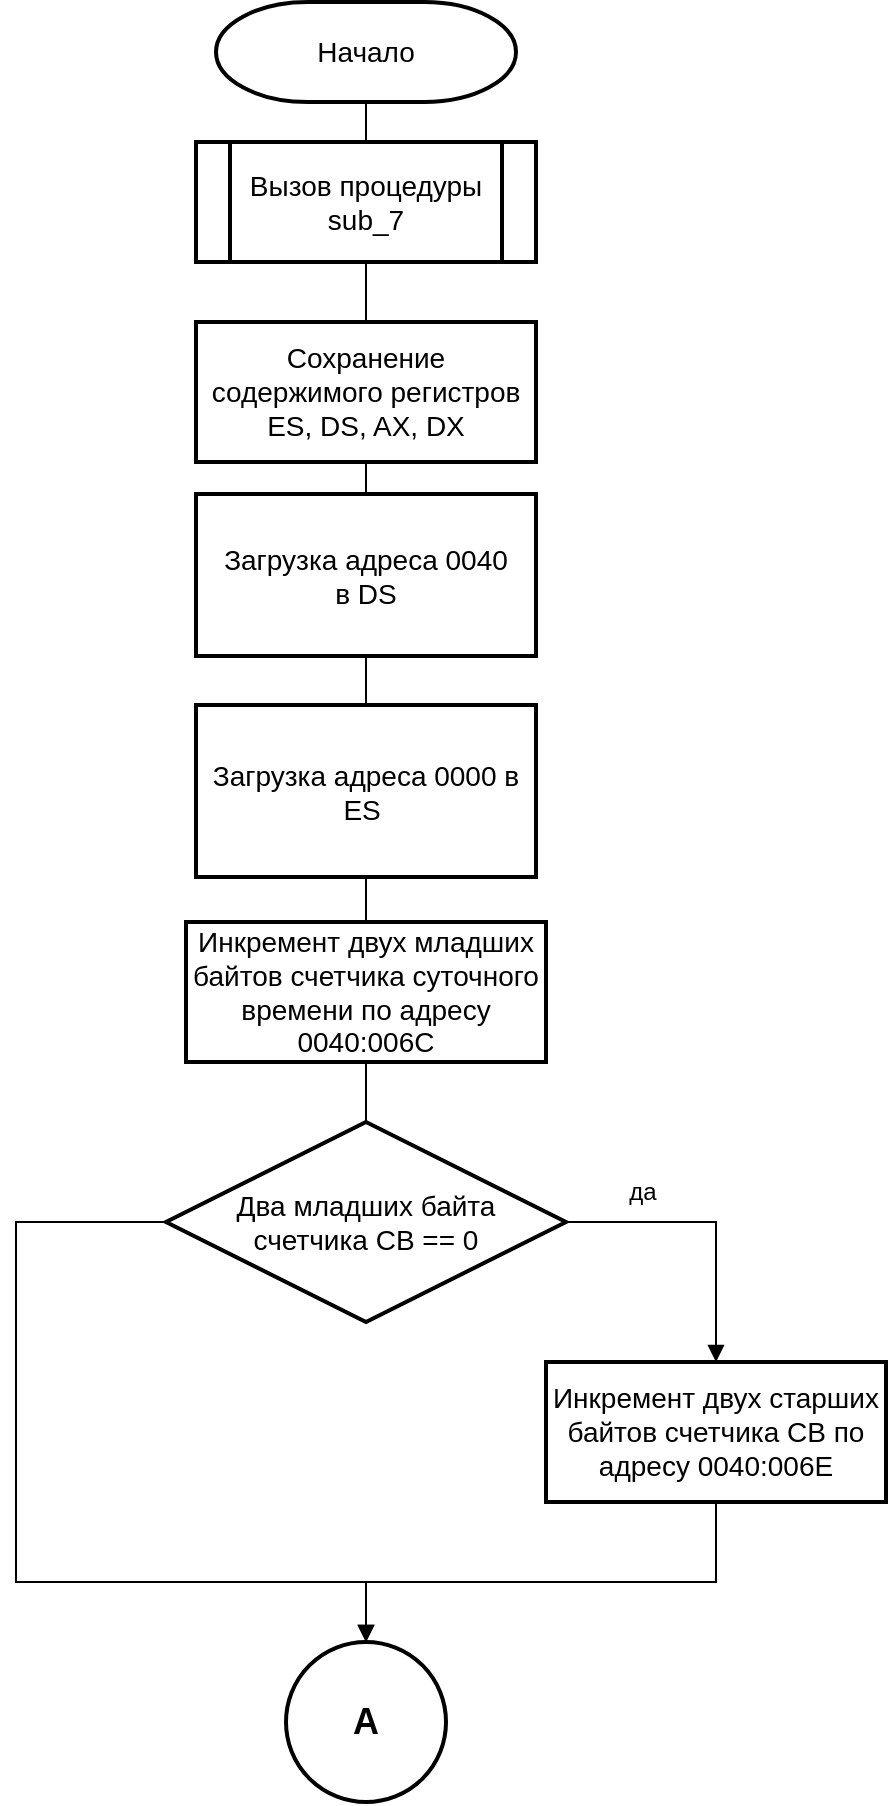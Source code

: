 <mxfile pages="2">
    <diagram id="C5RBs43oDa-KdzZeNtuy" name="int8h_1">
        <mxGraphModel dx="569" dy="596" grid="0" gridSize="10" guides="1" tooltips="1" connect="1" arrows="1" fold="1" page="1" pageScale="1" pageWidth="827" pageHeight="1169" math="0" shadow="0">
            <root>
                <mxCell id="WIyWlLk6GJQsqaUBKTNV-0"/>
                <mxCell id="WIyWlLk6GJQsqaUBKTNV-1" parent="WIyWlLk6GJQsqaUBKTNV-0"/>
                <mxCell id="deHI2vd-ihcxM7uzcLVl-19" style="rounded=0;orthogonalLoop=1;jettySize=auto;html=1;exitX=0.5;exitY=1;exitDx=0;exitDy=0;exitPerimeter=0;endArrow=none;endFill=0;" parent="WIyWlLk6GJQsqaUBKTNV-1" source="deHI2vd-ihcxM7uzcLVl-0" target="deHI2vd-ihcxM7uzcLVl-2" edge="1">
                    <mxGeometry relative="1" as="geometry"/>
                </mxCell>
                <mxCell id="deHI2vd-ihcxM7uzcLVl-0" value="&lt;font style=&quot;font-size: 14px&quot;&gt;Начало&lt;/font&gt;" style="strokeWidth=2;html=1;shape=mxgraph.flowchart.terminator;whiteSpace=wrap;" parent="WIyWlLk6GJQsqaUBKTNV-1" vertex="1">
                    <mxGeometry x="350" y="190" width="150" height="50" as="geometry"/>
                </mxCell>
                <mxCell id="deHI2vd-ihcxM7uzcLVl-20" style="edgeStyle=none;rounded=0;orthogonalLoop=1;jettySize=auto;html=1;exitX=0.5;exitY=1;exitDx=0;exitDy=0;entryX=0.5;entryY=0;entryDx=0;entryDy=0;endArrow=none;endFill=0;" parent="WIyWlLk6GJQsqaUBKTNV-1" source="deHI2vd-ihcxM7uzcLVl-2" target="deHI2vd-ihcxM7uzcLVl-3" edge="1">
                    <mxGeometry relative="1" as="geometry"/>
                </mxCell>
                <mxCell id="deHI2vd-ihcxM7uzcLVl-2" value="&lt;font style=&quot;font-size: 14px&quot;&gt;Вызов процедуры sub_7&lt;/font&gt;" style="shape=process;whiteSpace=wrap;html=1;backgroundOutline=1;strokeWidth=2;" parent="WIyWlLk6GJQsqaUBKTNV-1" vertex="1">
                    <mxGeometry x="340" y="260" width="170" height="60" as="geometry"/>
                </mxCell>
                <mxCell id="wyO5HY9DHAfHyrod3QJI-3" style="edgeStyle=orthogonalEdgeStyle;rounded=0;orthogonalLoop=1;jettySize=auto;html=1;exitX=0.5;exitY=1;exitDx=0;exitDy=0;entryX=0.5;entryY=0;entryDx=0;entryDy=0;endArrow=none;endFill=0;" parent="WIyWlLk6GJQsqaUBKTNV-1" source="deHI2vd-ihcxM7uzcLVl-3" target="wyO5HY9DHAfHyrod3QJI-0" edge="1">
                    <mxGeometry relative="1" as="geometry"/>
                </mxCell>
                <mxCell id="deHI2vd-ihcxM7uzcLVl-3" value="&lt;font style=&quot;font-size: 14px&quot;&gt;Сохранение содержимого регистров ES, DS, AX, DX&lt;/font&gt;" style="whiteSpace=wrap;html=1;strokeWidth=2;" parent="WIyWlLk6GJQsqaUBKTNV-1" vertex="1">
                    <mxGeometry x="340" y="350" width="170" height="70" as="geometry"/>
                </mxCell>
                <mxCell id="deHI2vd-ihcxM7uzcLVl-22" style="edgeStyle=none;rounded=0;orthogonalLoop=1;jettySize=auto;html=1;exitX=0.5;exitY=1;exitDx=0;exitDy=0;entryX=0.5;entryY=0;entryDx=0;entryDy=0;endArrow=none;endFill=0;" parent="WIyWlLk6GJQsqaUBKTNV-1" source="deHI2vd-ihcxM7uzcLVl-4" target="deHI2vd-ihcxM7uzcLVl-5" edge="1">
                    <mxGeometry relative="1" as="geometry"/>
                </mxCell>
                <mxCell id="deHI2vd-ihcxM7uzcLVl-4" value="&lt;font style=&quot;font-size: 14px&quot;&gt;Инкремент двух младших байтов счетчика суточного времени по адресу 0040:006C&lt;/font&gt;" style="whiteSpace=wrap;html=1;strokeWidth=2;" parent="WIyWlLk6GJQsqaUBKTNV-1" vertex="1">
                    <mxGeometry x="335" y="650" width="180" height="70" as="geometry"/>
                </mxCell>
                <mxCell id="deHI2vd-ihcxM7uzcLVl-23" style="edgeStyle=orthogonalEdgeStyle;rounded=0;orthogonalLoop=1;jettySize=auto;html=1;exitX=1;exitY=0.5;exitDx=0;exitDy=0;entryX=0.5;entryY=0;entryDx=0;entryDy=0;endArrow=block;endFill=1;" parent="WIyWlLk6GJQsqaUBKTNV-1" source="deHI2vd-ihcxM7uzcLVl-5" target="deHI2vd-ihcxM7uzcLVl-6" edge="1">
                    <mxGeometry relative="1" as="geometry"/>
                </mxCell>
                <mxCell id="deHI2vd-ihcxM7uzcLVl-24" style="edgeStyle=orthogonalEdgeStyle;rounded=0;orthogonalLoop=1;jettySize=auto;html=1;exitX=0;exitY=0.5;exitDx=0;exitDy=0;entryX=0.5;entryY=0;entryDx=0;entryDy=0;endArrow=block;endFill=1;" parent="WIyWlLk6GJQsqaUBKTNV-1" source="deHI2vd-ihcxM7uzcLVl-5" target="deHI2vd-ihcxM7uzcLVl-12" edge="1">
                    <mxGeometry relative="1" as="geometry">
                        <Array as="points">
                            <mxPoint x="250" y="800"/>
                            <mxPoint x="250" y="980"/>
                            <mxPoint x="425" y="980"/>
                        </Array>
                    </mxGeometry>
                </mxCell>
                <mxCell id="deHI2vd-ihcxM7uzcLVl-5" value="&lt;font style=&quot;font-size: 14px&quot;&gt;Два младших байта &lt;br&gt;счетчика СВ == 0&lt;/font&gt;" style="rhombus;whiteSpace=wrap;html=1;strokeWidth=2;" parent="WIyWlLk6GJQsqaUBKTNV-1" vertex="1">
                    <mxGeometry x="325" y="750" width="200" height="100" as="geometry"/>
                </mxCell>
                <mxCell id="deHI2vd-ihcxM7uzcLVl-25" style="edgeStyle=orthogonalEdgeStyle;rounded=0;orthogonalLoop=1;jettySize=auto;html=1;exitX=0.5;exitY=1;exitDx=0;exitDy=0;entryX=0.5;entryY=0;entryDx=0;entryDy=0;endArrow=block;endFill=1;" parent="WIyWlLk6GJQsqaUBKTNV-1" source="deHI2vd-ihcxM7uzcLVl-6" target="deHI2vd-ihcxM7uzcLVl-12" edge="1">
                    <mxGeometry relative="1" as="geometry">
                        <Array as="points">
                            <mxPoint x="600" y="980"/>
                            <mxPoint x="425" y="980"/>
                        </Array>
                    </mxGeometry>
                </mxCell>
                <mxCell id="deHI2vd-ihcxM7uzcLVl-6" value="&lt;font style=&quot;font-size: 14px&quot;&gt;Инкремент двух старших байтов счетчика СВ по адресу 0040:006E&lt;/font&gt;" style="whiteSpace=wrap;html=1;strokeWidth=2;" parent="WIyWlLk6GJQsqaUBKTNV-1" vertex="1">
                    <mxGeometry x="515" y="870" width="170" height="70" as="geometry"/>
                </mxCell>
                <mxCell id="deHI2vd-ihcxM7uzcLVl-12" value="&lt;font style=&quot;font-size: 18px&quot;&gt;&lt;b&gt;А&lt;/b&gt;&lt;/font&gt;" style="ellipse;whiteSpace=wrap;html=1;aspect=fixed;strokeWidth=2;" parent="WIyWlLk6GJQsqaUBKTNV-1" vertex="1">
                    <mxGeometry x="385" y="1010" width="80" height="80" as="geometry"/>
                </mxCell>
                <mxCell id="wyO5HY9DHAfHyrod3QJI-4" style="edgeStyle=orthogonalEdgeStyle;rounded=0;orthogonalLoop=1;jettySize=auto;html=1;exitX=0.5;exitY=1;exitDx=0;exitDy=0;entryX=0.5;entryY=0;entryDx=0;entryDy=0;endArrow=none;endFill=0;" parent="WIyWlLk6GJQsqaUBKTNV-1" source="wyO5HY9DHAfHyrod3QJI-0" target="wyO5HY9DHAfHyrod3QJI-1" edge="1">
                    <mxGeometry relative="1" as="geometry"/>
                </mxCell>
                <mxCell id="wyO5HY9DHAfHyrod3QJI-0" value="&lt;span style=&quot;font-size: 14px&quot;&gt;Загрузка адреса 0040 &lt;br&gt;в DS&lt;br&gt;&lt;/span&gt;" style="whiteSpace=wrap;html=1;strokeWidth=2;" parent="WIyWlLk6GJQsqaUBKTNV-1" vertex="1">
                    <mxGeometry x="340" y="436" width="170" height="81" as="geometry"/>
                </mxCell>
                <mxCell id="wyO5HY9DHAfHyrod3QJI-5" style="edgeStyle=orthogonalEdgeStyle;rounded=0;orthogonalLoop=1;jettySize=auto;html=1;exitX=0.5;exitY=1;exitDx=0;exitDy=0;entryX=0.5;entryY=0;entryDx=0;entryDy=0;endArrow=none;endFill=0;" parent="WIyWlLk6GJQsqaUBKTNV-1" source="wyO5HY9DHAfHyrod3QJI-1" target="deHI2vd-ihcxM7uzcLVl-4" edge="1">
                    <mxGeometry relative="1" as="geometry"/>
                </mxCell>
                <mxCell id="wyO5HY9DHAfHyrod3QJI-1" value="&lt;span style=&quot;font-size: 14px&quot;&gt;Загрузка адреса 0000 в ES&amp;nbsp;&lt;/span&gt;&lt;span style=&quot;font-size: 14px&quot;&gt;&lt;br&gt;&lt;/span&gt;" style="whiteSpace=wrap;html=1;strokeWidth=2;" parent="WIyWlLk6GJQsqaUBKTNV-1" vertex="1">
                    <mxGeometry x="340" y="541.5" width="170" height="86" as="geometry"/>
                </mxCell>
                <mxCell id="43VVg3QNsWit2pAkL82H-0" value="да" style="text;html=1;align=center;verticalAlign=middle;resizable=0;points=[];autosize=1;" parent="WIyWlLk6GJQsqaUBKTNV-1" vertex="1">
                    <mxGeometry x="551" y="776" width="24" height="18" as="geometry"/>
                </mxCell>
            </root>
        </mxGraphModel>
    </diagram>
    <diagram id="PK8M0IdVsCi0c5DJB458" name="int8h_2">
        <mxGraphModel dx="569" dy="596" grid="1" gridSize="10" guides="1" tooltips="1" connect="1" arrows="1" fold="1" page="1" pageScale="1" pageWidth="850" pageHeight="1100" math="0" shadow="0">
            <root>
                <mxCell id="nXMFkNRsreDVf7fU-MNM-0"/>
                <mxCell id="nXMFkNRsreDVf7fU-MNM-1" parent="nXMFkNRsreDVf7fU-MNM-0"/>
                <mxCell id="FbVmKhybOeAD3-jQrLCH-0" style="edgeStyle=orthogonalEdgeStyle;rounded=0;orthogonalLoop=1;jettySize=auto;html=1;exitX=1;exitY=0.5;exitDx=0;exitDy=0;entryX=0.5;entryY=0;entryDx=0;entryDy=0;endArrow=block;endFill=1;" parent="nXMFkNRsreDVf7fU-MNM-1" source="FbVmKhybOeAD3-jQrLCH-2" target="FbVmKhybOeAD3-jQrLCH-5" edge="1">
                    <mxGeometry relative="1" as="geometry"/>
                </mxCell>
                <mxCell id="FbVmKhybOeAD3-jQrLCH-1" style="edgeStyle=orthogonalEdgeStyle;rounded=0;orthogonalLoop=1;jettySize=auto;html=1;exitX=0;exitY=0.5;exitDx=0;exitDy=0;endArrow=none;endFill=0;entryX=0.5;entryY=0;entryDx=0;entryDy=0;" parent="nXMFkNRsreDVf7fU-MNM-1" source="FbVmKhybOeAD3-jQrLCH-2" target="FbVmKhybOeAD3-jQrLCH-15" edge="1">
                    <mxGeometry relative="1" as="geometry">
                        <mxPoint x="315" y="770" as="targetPoint"/>
                        <Array as="points">
                            <mxPoint x="85" y="160"/>
                            <mxPoint x="85" y="590"/>
                            <mxPoint x="285" y="590"/>
                            <mxPoint x="285" y="680"/>
                        </Array>
                    </mxGeometry>
                </mxCell>
                <mxCell id="FbVmKhybOeAD3-jQrLCH-2" value="&lt;font style=&quot;font-size: 14px&quot;&gt;Два старших байта &lt;br&gt;счетчика СВ == 24&lt;/font&gt;" style="rhombus;whiteSpace=wrap;html=1;strokeWidth=2;" parent="nXMFkNRsreDVf7fU-MNM-1" vertex="1">
                    <mxGeometry x="190" y="110" width="200" height="100" as="geometry"/>
                </mxCell>
                <mxCell id="FbVmKhybOeAD3-jQrLCH-3" style="edgeStyle=orthogonalEdgeStyle;rounded=0;orthogonalLoop=1;jettySize=auto;html=1;exitX=1;exitY=0.5;exitDx=0;exitDy=0;entryX=0.5;entryY=0;entryDx=0;entryDy=0;endArrow=block;endFill=1;" parent="nXMFkNRsreDVf7fU-MNM-1" target="FbVmKhybOeAD3-jQrLCH-7" edge="1">
                    <mxGeometry relative="1" as="geometry">
                        <mxPoint x="565" y="230" as="sourcePoint"/>
                    </mxGeometry>
                </mxCell>
                <mxCell id="FbVmKhybOeAD3-jQrLCH-4" style="edgeStyle=orthogonalEdgeStyle;rounded=0;orthogonalLoop=1;jettySize=auto;html=1;exitX=0;exitY=0.5;exitDx=0;exitDy=0;endArrow=none;endFill=0;" parent="nXMFkNRsreDVf7fU-MNM-1" source="FbVmKhybOeAD3-jQrLCH-5" edge="1">
                    <mxGeometry relative="1" as="geometry">
                        <mxPoint x="505" y="580" as="targetPoint"/>
                        <Array as="points">
                            <mxPoint x="315" y="230"/>
                            <mxPoint x="315" y="550"/>
                            <mxPoint x="505" y="550"/>
                        </Array>
                    </mxGeometry>
                </mxCell>
                <mxCell id="FbVmKhybOeAD3-jQrLCH-5" value="&lt;span style=&quot;font-size: 14px&quot;&gt;Два младших байта&amp;nbsp;&lt;/span&gt;&lt;br style=&quot;font-size: 14px&quot;&gt;&lt;span style=&quot;font-size: 14px&quot;&gt;счетчика СВ == 176&lt;/span&gt;" style="rhombus;whiteSpace=wrap;html=1;strokeWidth=2;" parent="nXMFkNRsreDVf7fU-MNM-1" vertex="1">
                    <mxGeometry x="385" y="180" width="200" height="100" as="geometry"/>
                </mxCell>
                <mxCell id="FbVmKhybOeAD3-jQrLCH-6" style="edgeStyle=orthogonalEdgeStyle;rounded=0;orthogonalLoop=1;jettySize=auto;html=1;exitX=0.5;exitY=1;exitDx=0;exitDy=0;entryX=0.5;entryY=0;entryDx=0;entryDy=0;endArrow=none;endFill=0;" parent="nXMFkNRsreDVf7fU-MNM-1" source="FbVmKhybOeAD3-jQrLCH-7" target="FbVmKhybOeAD3-jQrLCH-9" edge="1">
                    <mxGeometry relative="1" as="geometry"/>
                </mxCell>
                <mxCell id="FbVmKhybOeAD3-jQrLCH-7" value="&lt;font style=&quot;font-size: 14px&quot;&gt;Обнуление двух старших байтов счетчика суточного времени по адресу 0040:006Е&lt;/font&gt;" style="whiteSpace=wrap;html=1;strokeWidth=2;" parent="nXMFkNRsreDVf7fU-MNM-1" vertex="1">
                    <mxGeometry x="585" y="254" width="180" height="70" as="geometry"/>
                </mxCell>
                <mxCell id="FbVmKhybOeAD3-jQrLCH-8" style="edgeStyle=orthogonalEdgeStyle;rounded=0;orthogonalLoop=1;jettySize=auto;html=1;exitX=0.5;exitY=1;exitDx=0;exitDy=0;endArrow=none;endFill=0;" parent="nXMFkNRsreDVf7fU-MNM-1" source="FbVmKhybOeAD3-jQrLCH-9" target="FbVmKhybOeAD3-jQrLCH-11" edge="1">
                    <mxGeometry relative="1" as="geometry"/>
                </mxCell>
                <mxCell id="FbVmKhybOeAD3-jQrLCH-9" value="&lt;span style=&quot;font-size: 14px&quot;&gt;Обнуление двух младших байтов счетчика суточного времени по адресу 0040:006С&lt;/span&gt;" style="whiteSpace=wrap;html=1;strokeWidth=2;" parent="nXMFkNRsreDVf7fU-MNM-1" vertex="1">
                    <mxGeometry x="585" y="354" width="180" height="70" as="geometry"/>
                </mxCell>
                <mxCell id="FbVmKhybOeAD3-jQrLCH-10" style="edgeStyle=orthogonalEdgeStyle;rounded=0;orthogonalLoop=1;jettySize=auto;html=1;exitX=0.5;exitY=1;exitDx=0;exitDy=0;endArrow=none;endFill=0;entryX=0.5;entryY=0;entryDx=0;entryDy=0;" parent="nXMFkNRsreDVf7fU-MNM-1" source="FbVmKhybOeAD3-jQrLCH-11" target="FbVmKhybOeAD3-jQrLCH-15" edge="1">
                    <mxGeometry relative="1" as="geometry">
                        <mxPoint x="285" y="710" as="targetPoint"/>
                        <Array as="points">
                            <mxPoint x="675" y="550"/>
                            <mxPoint x="505" y="550"/>
                            <mxPoint x="505" y="590"/>
                            <mxPoint x="285" y="590"/>
                            <mxPoint x="285" y="670"/>
                            <mxPoint x="290" y="670"/>
                        </Array>
                    </mxGeometry>
                </mxCell>
                <mxCell id="FbVmKhybOeAD3-jQrLCH-11" value="&lt;font style=&quot;font-size: 14px&quot;&gt;Установка флага прошедших суток по адресу 0040:0070&lt;/font&gt;" style="whiteSpace=wrap;html=1;strokeWidth=2;" parent="nXMFkNRsreDVf7fU-MNM-1" vertex="1">
                    <mxGeometry x="585" y="454" width="180" height="70" as="geometry"/>
                </mxCell>
                <mxCell id="FbVmKhybOeAD3-jQrLCH-12" style="edgeStyle=orthogonalEdgeStyle;rounded=0;orthogonalLoop=1;jettySize=auto;html=1;exitX=0.5;exitY=1;exitDx=0;exitDy=0;entryX=0.5;entryY=0;entryDx=0;entryDy=0;endArrow=none;endFill=0;" parent="nXMFkNRsreDVf7fU-MNM-1" source="FbVmKhybOeAD3-jQrLCH-13" target="FbVmKhybOeAD3-jQrLCH-2" edge="1">
                    <mxGeometry relative="1" as="geometry"/>
                </mxCell>
                <mxCell id="FbVmKhybOeAD3-jQrLCH-13" value="&lt;font style=&quot;font-size: 18px&quot;&gt;&lt;b&gt;А&lt;/b&gt;&lt;/font&gt;" style="ellipse;whiteSpace=wrap;html=1;aspect=fixed;strokeWidth=2;" parent="nXMFkNRsreDVf7fU-MNM-1" vertex="1">
                    <mxGeometry x="250" y="10" width="80" height="80" as="geometry"/>
                </mxCell>
                <mxCell id="FbVmKhybOeAD3-jQrLCH-14" style="edgeStyle=orthogonalEdgeStyle;rounded=0;orthogonalLoop=1;jettySize=auto;html=1;exitX=0.5;exitY=1;exitDx=0;exitDy=0;entryX=0.5;entryY=0;entryDx=0;entryDy=0;endArrow=none;endFill=0;" parent="nXMFkNRsreDVf7fU-MNM-1" source="FbVmKhybOeAD3-jQrLCH-15" target="FbVmKhybOeAD3-jQrLCH-18" edge="1">
                    <mxGeometry relative="1" as="geometry"/>
                </mxCell>
                <mxCell id="FbVmKhybOeAD3-jQrLCH-15" value="&lt;span style=&quot;font-size: 14px&quot;&gt;Декремент счетчика времени до отключения моторчика дисковода по адресу 0040:0040&lt;/span&gt;" style="whiteSpace=wrap;html=1;strokeWidth=2;" parent="nXMFkNRsreDVf7fU-MNM-1" vertex="1">
                    <mxGeometry x="200" y="610" width="180" height="70" as="geometry"/>
                </mxCell>
                <mxCell id="FbVmKhybOeAD3-jQrLCH-16" style="edgeStyle=orthogonalEdgeStyle;rounded=0;orthogonalLoop=1;jettySize=auto;html=1;exitX=1;exitY=0.5;exitDx=0;exitDy=0;entryX=0.5;entryY=0;entryDx=0;entryDy=0;endArrow=block;endFill=1;" parent="nXMFkNRsreDVf7fU-MNM-1" source="FbVmKhybOeAD3-jQrLCH-18" target="FbVmKhybOeAD3-jQrLCH-20" edge="1">
                    <mxGeometry relative="1" as="geometry"/>
                </mxCell>
                <mxCell id="FbVmKhybOeAD3-jQrLCH-17" style="edgeStyle=orthogonalEdgeStyle;rounded=0;orthogonalLoop=1;jettySize=auto;html=1;exitX=0;exitY=0.5;exitDx=0;exitDy=0;endArrow=block;endFill=1;" parent="nXMFkNRsreDVf7fU-MNM-1" source="FbVmKhybOeAD3-jQrLCH-18" edge="1">
                    <mxGeometry relative="1" as="geometry">
                        <mxPoint x="285" y="1000" as="targetPoint"/>
                        <Array as="points">
                            <mxPoint x="105" y="760"/>
                            <mxPoint x="105" y="980"/>
                            <mxPoint x="285" y="980"/>
                        </Array>
                    </mxGeometry>
                </mxCell>
                <mxCell id="FbVmKhybOeAD3-jQrLCH-18" value="&lt;span style=&quot;font-size: 14px&quot;&gt;Значение счетчика &lt;br&gt;по адресу 0040:0040 &lt;br&gt;== 0&lt;/span&gt;" style="rhombus;whiteSpace=wrap;html=1;strokeWidth=2;" parent="nXMFkNRsreDVf7fU-MNM-1" vertex="1">
                    <mxGeometry x="190" y="711" width="200" height="100" as="geometry"/>
                </mxCell>
                <mxCell id="FbVmKhybOeAD3-jQrLCH-19" style="edgeStyle=orthogonalEdgeStyle;rounded=0;orthogonalLoop=1;jettySize=auto;html=1;exitX=0.5;exitY=1;exitDx=0;exitDy=0;entryX=0.5;entryY=0;entryDx=0;entryDy=0;endArrow=none;endFill=0;" parent="nXMFkNRsreDVf7fU-MNM-1" source="FbVmKhybOeAD3-jQrLCH-20" target="FbVmKhybOeAD3-jQrLCH-22" edge="1">
                    <mxGeometry relative="1" as="geometry"/>
                </mxCell>
                <mxCell id="FbVmKhybOeAD3-jQrLCH-20" value="&lt;font style=&quot;font-size: 14px&quot;&gt;Установка флага отключения моторчика дисковода&lt;/font&gt;" style="whiteSpace=wrap;html=1;strokeWidth=2;" parent="nXMFkNRsreDVf7fU-MNM-1" vertex="1">
                    <mxGeometry x="385" y="790" width="180" height="70" as="geometry"/>
                </mxCell>
                <mxCell id="FbVmKhybOeAD3-jQrLCH-21" style="edgeStyle=orthogonalEdgeStyle;rounded=0;orthogonalLoop=1;jettySize=auto;html=1;exitX=0.5;exitY=1;exitDx=0;exitDy=0;endArrow=none;endFill=0;" parent="nXMFkNRsreDVf7fU-MNM-1" source="FbVmKhybOeAD3-jQrLCH-22" edge="1">
                    <mxGeometry relative="1" as="geometry">
                        <mxPoint x="285" y="990" as="targetPoint"/>
                        <Array as="points">
                            <mxPoint x="475" y="980"/>
                            <mxPoint x="285" y="980"/>
                        </Array>
                    </mxGeometry>
                </mxCell>
                <mxCell id="FbVmKhybOeAD3-jQrLCH-22" value="&lt;span style=&quot;font-size: 14px&quot;&gt;Посылка команды (0Ch) в порт 3F2h&lt;/span&gt;" style="whiteSpace=wrap;html=1;strokeWidth=2;" parent="nXMFkNRsreDVf7fU-MNM-1" vertex="1">
                    <mxGeometry x="385" y="890" width="180" height="70" as="geometry"/>
                </mxCell>
                <mxCell id="FbVmKhybOeAD3-jQrLCH-23" value="&lt;font style=&quot;font-size: 18px&quot;&gt;&lt;b&gt;Б&lt;/b&gt;&lt;/font&gt;" style="ellipse;whiteSpace=wrap;html=1;aspect=fixed;strokeWidth=2;" parent="nXMFkNRsreDVf7fU-MNM-1" vertex="1">
                    <mxGeometry x="240" y="1000" width="80" height="80" as="geometry"/>
                </mxCell>
                <mxCell id="FbVmKhybOeAD3-jQrLCH-24" value="да" style="text;html=1;align=center;verticalAlign=middle;resizable=0;points=[];autosize=1;" parent="nXMFkNRsreDVf7fU-MNM-1" vertex="1">
                    <mxGeometry x="425" y="739" width="24" height="18" as="geometry"/>
                </mxCell>
                <mxCell id="FbVmKhybOeAD3-jQrLCH-25" value="да" style="text;html=1;align=center;verticalAlign=middle;resizable=0;points=[];autosize=1;" parent="nXMFkNRsreDVf7fU-MNM-1" vertex="1">
                    <mxGeometry x="623" y="210" width="24" height="18" as="geometry"/>
                </mxCell>
                <mxCell id="FbVmKhybOeAD3-jQrLCH-26" value="да" style="text;html=1;align=center;verticalAlign=middle;resizable=0;points=[];autosize=1;" parent="nXMFkNRsreDVf7fU-MNM-1" vertex="1">
                    <mxGeometry x="425" y="137" width="24" height="18" as="geometry"/>
                </mxCell>
            </root>
        </mxGraphModel>
    </diagram>
    <diagram id="8JQlEP9AvbUszHQYQjRs" name="int8h_3">
        <mxGraphModel dx="569" dy="-1604" grid="1" gridSize="10" guides="1" tooltips="1" connect="1" arrows="1" fold="1" page="1" pageScale="1" pageWidth="850" pageHeight="1100" math="0" shadow="0">
            <root>
                <mxCell id="lYYgDbvRecKYqyF_Ws7y-0"/>
                <mxCell id="lYYgDbvRecKYqyF_Ws7y-1" parent="lYYgDbvRecKYqyF_Ws7y-0"/>
                <mxCell id="lYYgDbvRecKYqyF_Ws7y-2" style="edgeStyle=orthogonalEdgeStyle;rounded=0;orthogonalLoop=1;jettySize=auto;html=1;exitX=0.5;exitY=1;exitDx=0;exitDy=0;entryX=0.5;entryY=0;entryDx=0;entryDy=0;endArrow=block;endFill=1;" parent="lYYgDbvRecKYqyF_Ws7y-1" source="lYYgDbvRecKYqyF_Ws7y-3" target="lYYgDbvRecKYqyF_Ws7y-6" edge="1">
                    <mxGeometry relative="1" as="geometry"/>
                </mxCell>
                <mxCell id="lYYgDbvRecKYqyF_Ws7y-3" value="&lt;font style=&quot;font-size: 18px&quot;&gt;&lt;b&gt;Б&lt;/b&gt;&lt;/font&gt;" style="ellipse;whiteSpace=wrap;html=1;aspect=fixed;strokeWidth=2;" parent="lYYgDbvRecKYqyF_Ws7y-1" vertex="1">
                    <mxGeometry x="330" y="2350" width="80" height="80" as="geometry"/>
                </mxCell>
                <mxCell id="lYYgDbvRecKYqyF_Ws7y-4" style="edgeStyle=orthogonalEdgeStyle;rounded=0;orthogonalLoop=1;jettySize=auto;html=1;exitX=1;exitY=0.5;exitDx=0;exitDy=0;endArrow=block;endFill=1;" parent="lYYgDbvRecKYqyF_Ws7y-1" source="lYYgDbvRecKYqyF_Ws7y-6" target="lYYgDbvRecKYqyF_Ws7y-8" edge="1">
                    <mxGeometry relative="1" as="geometry"/>
                </mxCell>
                <mxCell id="lYYgDbvRecKYqyF_Ws7y-5" style="edgeStyle=orthogonalEdgeStyle;rounded=0;orthogonalLoop=1;jettySize=auto;html=1;exitX=0;exitY=0.5;exitDx=0;exitDy=0;endArrow=block;endFill=1;" parent="lYYgDbvRecKYqyF_Ws7y-1" source="lYYgDbvRecKYqyF_Ws7y-6" target="lYYgDbvRecKYqyF_Ws7y-10" edge="1">
                    <mxGeometry relative="1" as="geometry"/>
                </mxCell>
                <mxCell id="lYYgDbvRecKYqyF_Ws7y-6" value="&lt;span style=&quot;font-size: 14px&quot;&gt;Установлен ли флаг &lt;br&gt;четности PF в&lt;br&gt;&amp;nbsp;0040:0314&lt;/span&gt;" style="rhombus;whiteSpace=wrap;html=1;strokeWidth=2;" parent="lYYgDbvRecKYqyF_Ws7y-1" vertex="1">
                    <mxGeometry x="270" y="2450" width="205" height="110" as="geometry"/>
                </mxCell>
                <mxCell id="lYYgDbvRecKYqyF_Ws7y-7" style="edgeStyle=orthogonalEdgeStyle;rounded=0;orthogonalLoop=1;jettySize=auto;html=1;exitX=0.5;exitY=1;exitDx=0;exitDy=0;endArrow=block;endFill=1;" parent="lYYgDbvRecKYqyF_Ws7y-1" source="lYYgDbvRecKYqyF_Ws7y-8" edge="1">
                    <mxGeometry relative="1" as="geometry">
                        <mxPoint x="370" y="2730" as="targetPoint"/>
                        <Array as="points">
                            <mxPoint x="565" y="2690"/>
                            <mxPoint x="370" y="2690"/>
                        </Array>
                    </mxGeometry>
                </mxCell>
                <mxCell id="lYYgDbvRecKYqyF_Ws7y-8" value="&lt;font style=&quot;font-size: 14px&quot;&gt;Вызов прерывания 1Ch&lt;/font&gt;" style="shape=process;whiteSpace=wrap;html=1;backgroundOutline=1;strokeWidth=2;" parent="lYYgDbvRecKYqyF_Ws7y-1" vertex="1">
                    <mxGeometry x="475" y="2580" width="180" height="70" as="geometry"/>
                </mxCell>
                <mxCell id="lYYgDbvRecKYqyF_Ws7y-9" style="edgeStyle=orthogonalEdgeStyle;rounded=0;orthogonalLoop=1;jettySize=auto;html=1;exitX=0.5;exitY=1;exitDx=0;exitDy=0;entryX=0.484;entryY=-0.001;entryDx=0;entryDy=0;endArrow=block;endFill=1;entryPerimeter=0;" parent="lYYgDbvRecKYqyF_Ws7y-1" source="lYYgDbvRecKYqyF_Ws7y-10" target="lYYgDbvRecKYqyF_Ws7y-12" edge="1">
                    <mxGeometry relative="1" as="geometry">
                        <Array as="points">
                            <mxPoint x="180" y="2690"/>
                            <mxPoint x="370" y="2690"/>
                            <mxPoint x="370" y="2730"/>
                        </Array>
                    </mxGeometry>
                </mxCell>
                <mxCell id="lYYgDbvRecKYqyF_Ws7y-10" value="&lt;span style=&quot;font-size: 14px&quot;&gt;Косвенный вызов прерывания 1Ch&lt;/span&gt;" style="whiteSpace=wrap;html=1;strokeWidth=2;" parent="lYYgDbvRecKYqyF_Ws7y-1" vertex="1">
                    <mxGeometry x="90" y="2580" width="180" height="70" as="geometry"/>
                </mxCell>
                <mxCell id="lYYgDbvRecKYqyF_Ws7y-11" style="edgeStyle=orthogonalEdgeStyle;rounded=0;orthogonalLoop=1;jettySize=auto;html=1;exitX=0.5;exitY=1;exitDx=0;exitDy=0;entryX=0.5;entryY=0;entryDx=0;entryDy=0;endArrow=none;endFill=0;" parent="lYYgDbvRecKYqyF_Ws7y-1" source="lYYgDbvRecKYqyF_Ws7y-12" target="lYYgDbvRecKYqyF_Ws7y-15" edge="1">
                    <mxGeometry relative="1" as="geometry"/>
                </mxCell>
                <mxCell id="lYYgDbvRecKYqyF_Ws7y-12" value="&lt;font style=&quot;font-size: 14px&quot;&gt;Вызов процедуры sub_7&lt;/font&gt;" style="shape=process;whiteSpace=wrap;html=1;backgroundOutline=1;strokeWidth=2;" parent="lYYgDbvRecKYqyF_Ws7y-1" vertex="1">
                    <mxGeometry x="280" y="2730" width="180" height="70" as="geometry"/>
                </mxCell>
                <mxCell id="lYYgDbvRecKYqyF_Ws7y-13" style="edgeStyle=orthogonalEdgeStyle;rounded=0;orthogonalLoop=1;jettySize=auto;html=1;exitX=0.5;exitY=1;exitDx=0;exitDy=0;entryX=0.5;entryY=0;entryDx=0;entryDy=0;endArrow=none;endFill=0;" parent="lYYgDbvRecKYqyF_Ws7y-1" source="lYYgDbvRecKYqyF_Ws7y-15" target="lYYgDbvRecKYqyF_Ws7y-17" edge="1">
                    <mxGeometry relative="1" as="geometry"/>
                </mxCell>
                <mxCell id="lYYgDbvRecKYqyF_Ws7y-14" style="edgeStyle=orthogonalEdgeStyle;rounded=0;orthogonalLoop=1;jettySize=auto;html=1;exitX=1;exitY=0.5;exitDx=0;exitDy=0;entryX=0;entryY=0.5;entryDx=0;entryDy=0;entryPerimeter=0;endArrow=none;endFill=0;dashed=1;" parent="lYYgDbvRecKYqyF_Ws7y-1" source="lYYgDbvRecKYqyF_Ws7y-15" target="lYYgDbvRecKYqyF_Ws7y-19" edge="1">
                    <mxGeometry relative="1" as="geometry"/>
                </mxCell>
                <mxCell id="lYYgDbvRecKYqyF_Ws7y-15" value="&lt;span style=&quot;font-size: 14px&quot;&gt;Посылка команды (20h) в порт 20h&lt;/span&gt;" style="whiteSpace=wrap;html=1;strokeWidth=2;" parent="lYYgDbvRecKYqyF_Ws7y-1" vertex="1">
                    <mxGeometry x="280" y="2840" width="180" height="70" as="geometry"/>
                </mxCell>
                <mxCell id="lYYgDbvRecKYqyF_Ws7y-16" style="edgeStyle=orthogonalEdgeStyle;rounded=0;orthogonalLoop=1;jettySize=auto;html=1;exitX=0.5;exitY=1;exitDx=0;exitDy=0;entryX=0.454;entryY=-0.029;entryDx=0;entryDy=0;entryPerimeter=0;endArrow=none;endFill=0;" parent="lYYgDbvRecKYqyF_Ws7y-1" source="lYYgDbvRecKYqyF_Ws7y-17" target="lYYgDbvRecKYqyF_Ws7y-18" edge="1">
                    <mxGeometry relative="1" as="geometry"/>
                </mxCell>
                <mxCell id="lYYgDbvRecKYqyF_Ws7y-17" value="&lt;span style=&quot;font-size: 14px&quot;&gt;Восстановление значений регистров ES, DS, AX, DX&lt;/span&gt;" style="whiteSpace=wrap;html=1;strokeWidth=2;" parent="lYYgDbvRecKYqyF_Ws7y-1" vertex="1">
                    <mxGeometry x="280" y="2950" width="180" height="70" as="geometry"/>
                </mxCell>
                <mxCell id="lYYgDbvRecKYqyF_Ws7y-18" value="&lt;span style=&quot;font-size: 14px&quot;&gt;Конец&lt;/span&gt;" style="strokeWidth=2;html=1;shape=mxgraph.flowchart.terminator;whiteSpace=wrap;" parent="lYYgDbvRecKYqyF_Ws7y-1" vertex="1">
                    <mxGeometry x="297.5" y="3050" width="150" height="50" as="geometry"/>
                </mxCell>
                <mxCell id="lYYgDbvRecKYqyF_Ws7y-19" value="" style="strokeWidth=2;html=1;shape=mxgraph.flowchart.annotation_1;align=left;pointerEvents=1;" parent="lYYgDbvRecKYqyF_Ws7y-1" vertex="1">
                    <mxGeometry x="525" y="2840" width="50" height="70" as="geometry"/>
                </mxCell>
                <mxCell id="lYYgDbvRecKYqyF_Ws7y-20" value="Сброс контроллера &lt;br&gt;прерываний" style="text;html=1;align=center;verticalAlign=middle;resizable=0;points=[];autosize=1;" parent="lYYgDbvRecKYqyF_Ws7y-1" vertex="1">
                    <mxGeometry x="537" y="2855" width="120" height="32" as="geometry"/>
                </mxCell>
                <mxCell id="lYYgDbvRecKYqyF_Ws7y-21" value="да" style="text;html=1;align=center;verticalAlign=middle;resizable=0;points=[];autosize=1;" parent="lYYgDbvRecKYqyF_Ws7y-1" vertex="1">
                    <mxGeometry x="513" y="2480" width="24" height="18" as="geometry"/>
                </mxCell>
            </root>
        </mxGraphModel>
    </diagram>
    <diagram id="yinVloLyn2REaArHDQql" name="sub_2">
        <mxGraphModel dx="569" dy="-1742" grid="0" gridSize="10" guides="1" tooltips="1" connect="1" arrows="1" fold="1" page="1" pageScale="1" pageWidth="827" pageHeight="1169" math="0" shadow="0">
            <root>
                <mxCell id="dQab6JG4eKId4dH5oYdf-0"/>
                <mxCell id="dQab6JG4eKId4dH5oYdf-1" parent="dQab6JG4eKId4dH5oYdf-0"/>
                <mxCell id="jFwJs0m698Z6FhEF0ztB-10" style="edgeStyle=orthogonalEdgeStyle;rounded=0;orthogonalLoop=1;jettySize=auto;html=1;exitX=1;exitY=0.5;exitDx=0;exitDy=0;endArrow=block;endFill=1;" parent="dQab6JG4eKId4dH5oYdf-1" source="jFwJs0m698Z6FhEF0ztB-0" target="jFwJs0m698Z6FhEF0ztB-7" edge="1">
                    <mxGeometry relative="1" as="geometry"/>
                </mxCell>
                <mxCell id="jFwJs0m698Z6FhEF0ztB-11" style="edgeStyle=orthogonalEdgeStyle;rounded=0;orthogonalLoop=1;jettySize=auto;html=1;exitX=0;exitY=0.5;exitDx=0;exitDy=0;endArrow=block;endFill=1;" parent="dQab6JG4eKId4dH5oYdf-1" source="jFwJs0m698Z6FhEF0ztB-0" target="jFwJs0m698Z6FhEF0ztB-6" edge="1">
                    <mxGeometry relative="1" as="geometry"/>
                </mxCell>
                <mxCell id="jFwJs0m698Z6FhEF0ztB-0" value="&lt;span style=&quot;font-size: 14px&quot;&gt;Флаг DF == 0 и старший&lt;br&gt;&amp;nbsp;бит IOPL == 0&amp;nbsp;&lt;/span&gt;" style="rhombus;whiteSpace=wrap;html=1;strokeWidth=2;" parent="dQab6JG4eKId4dH5oYdf-1" vertex="1">
                    <mxGeometry x="280" y="2750" width="205" height="110" as="geometry"/>
                </mxCell>
                <mxCell id="jFwJs0m698Z6FhEF0ztB-15" style="edgeStyle=orthogonalEdgeStyle;rounded=0;orthogonalLoop=1;jettySize=auto;html=1;exitX=0.5;exitY=1;exitDx=0;exitDy=0;entryX=0.5;entryY=0;entryDx=0;entryDy=0;entryPerimeter=0;endArrow=none;endFill=0;" parent="dQab6JG4eKId4dH5oYdf-1" source="jFwJs0m698Z6FhEF0ztB-1" target="jFwJs0m698Z6FhEF0ztB-2" edge="1">
                    <mxGeometry relative="1" as="geometry"/>
                </mxCell>
                <mxCell id="jFwJs0m698Z6FhEF0ztB-1" value="&lt;span style=&quot;font-size: 14px&quot;&gt;Восстановление значений регистров AX, DS&lt;/span&gt;" style="whiteSpace=wrap;html=1;strokeWidth=2;" parent="dQab6JG4eKId4dH5oYdf-1" vertex="1">
                    <mxGeometry x="292.5" y="3097" width="180" height="70" as="geometry"/>
                </mxCell>
                <mxCell id="jFwJs0m698Z6FhEF0ztB-2" value="&lt;span style=&quot;font-size: 14px&quot;&gt;Конец&lt;/span&gt;" style="strokeWidth=2;html=1;shape=mxgraph.flowchart.terminator;whiteSpace=wrap;" parent="dQab6JG4eKId4dH5oYdf-1" vertex="1">
                    <mxGeometry x="307.5" y="3197" width="150" height="50" as="geometry"/>
                </mxCell>
                <mxCell id="jFwJs0m698Z6FhEF0ztB-18" style="edgeStyle=orthogonalEdgeStyle;rounded=0;orthogonalLoop=1;jettySize=auto;html=1;exitX=0.5;exitY=1;exitDx=0;exitDy=0;exitPerimeter=0;entryX=0.5;entryY=0;entryDx=0;entryDy=0;endArrow=none;endFill=0;" parent="dQab6JG4eKId4dH5oYdf-1" source="jFwJs0m698Z6FhEF0ztB-3" target="jFwJs0m698Z6FhEF0ztB-4" edge="1">
                    <mxGeometry relative="1" as="geometry"/>
                </mxCell>
                <mxCell id="jFwJs0m698Z6FhEF0ztB-3" value="&lt;span style=&quot;font-size: 14px&quot;&gt;Начало&lt;/span&gt;" style="strokeWidth=2;html=1;shape=mxgraph.flowchart.terminator;whiteSpace=wrap;" parent="dQab6JG4eKId4dH5oYdf-1" vertex="1">
                    <mxGeometry x="310" y="2380" width="150" height="50" as="geometry"/>
                </mxCell>
                <mxCell id="5NsavCUGQng0NBTZvOma-1" style="edgeStyle=orthogonalEdgeStyle;rounded=0;orthogonalLoop=1;jettySize=auto;html=1;exitX=0.5;exitY=1;exitDx=0;exitDy=0;entryX=0.5;entryY=0;entryDx=0;entryDy=0;endArrow=none;endFill=0;" parent="dQab6JG4eKId4dH5oYdf-1" source="jFwJs0m698Z6FhEF0ztB-4" target="5NsavCUGQng0NBTZvOma-0" edge="1">
                    <mxGeometry relative="1" as="geometry"/>
                </mxCell>
                <mxCell id="jFwJs0m698Z6FhEF0ztB-4" value="&lt;span style=&quot;font-size: 14px&quot;&gt;Сохранение содержимого регистров &lt;br&gt;DS, AX&lt;/span&gt;" style="whiteSpace=wrap;html=1;strokeWidth=2;" parent="dQab6JG4eKId4dH5oYdf-1" vertex="1">
                    <mxGeometry x="295" y="2460" width="180" height="70" as="geometry"/>
                </mxCell>
                <mxCell id="jFwJs0m698Z6FhEF0ztB-17" style="edgeStyle=orthogonalEdgeStyle;rounded=0;orthogonalLoop=1;jettySize=auto;html=1;exitX=0.5;exitY=1;exitDx=0;exitDy=0;endArrow=none;endFill=0;" parent="dQab6JG4eKId4dH5oYdf-1" source="jFwJs0m698Z6FhEF0ztB-5" target="jFwJs0m698Z6FhEF0ztB-0" edge="1">
                    <mxGeometry relative="1" as="geometry"/>
                </mxCell>
                <mxCell id="jFwJs0m698Z6FhEF0ztB-5" value="&lt;span style=&quot;font-size: 14px&quot;&gt;Загрузка содержимого младшего байта регистра EFLAGS в AH&lt;/span&gt;" style="whiteSpace=wrap;html=1;strokeWidth=2;" parent="dQab6JG4eKId4dH5oYdf-1" vertex="1">
                    <mxGeometry x="292.5" y="2650" width="180" height="70" as="geometry"/>
                </mxCell>
                <mxCell id="Cjq-Raa330ExkD3VAx4A-1" style="edgeStyle=none;html=1;exitX=0.5;exitY=1;exitDx=0;exitDy=0;entryX=0.5;entryY=0;entryDx=0;entryDy=0;rounded=0;" edge="1" parent="dQab6JG4eKId4dH5oYdf-1" source="jFwJs0m698Z6FhEF0ztB-6" target="jFwJs0m698Z6FhEF0ztB-1">
                    <mxGeometry relative="1" as="geometry">
                        <Array as="points">
                            <mxPoint x="230" y="3066"/>
                            <mxPoint x="305" y="3066"/>
                            <mxPoint x="383" y="3066"/>
                        </Array>
                    </mxGeometry>
                </mxCell>
                <mxCell id="jFwJs0m698Z6FhEF0ztB-6" value="&lt;span style=&quot;font-size: 14px&quot;&gt;Запрет маскируемых прерываний инструкцией CLI&lt;/span&gt;" style="whiteSpace=wrap;html=1;strokeWidth=2;" parent="dQab6JG4eKId4dH5oYdf-1" vertex="1">
                    <mxGeometry x="140" y="2870" width="180" height="70" as="geometry"/>
                </mxCell>
                <mxCell id="Cjq-Raa330ExkD3VAx4A-0" style="edgeStyle=none;html=1;exitX=0.5;exitY=1;exitDx=0;exitDy=0;entryX=0.5;entryY=0;entryDx=0;entryDy=0;" edge="1" parent="dQab6JG4eKId4dH5oYdf-1" source="jFwJs0m698Z6FhEF0ztB-7" target="jFwJs0m698Z6FhEF0ztB-8">
                    <mxGeometry relative="1" as="geometry"/>
                </mxCell>
                <mxCell id="jFwJs0m698Z6FhEF0ztB-7" value="&lt;span style=&quot;font-size: 14px&quot;&gt;Сброс флага разрешения прерывания IF в 0040:0314&lt;/span&gt;" style="whiteSpace=wrap;html=1;strokeWidth=2;" parent="dQab6JG4eKId4dH5oYdf-1" vertex="1">
                    <mxGeometry x="460" y="2870" width="180" height="70" as="geometry"/>
                </mxCell>
                <mxCell id="jFwJs0m698Z6FhEF0ztB-14" style="edgeStyle=orthogonalEdgeStyle;rounded=0;orthogonalLoop=1;jettySize=auto;html=1;exitX=0.5;exitY=1;exitDx=0;exitDy=0;entryX=0.5;entryY=0;entryDx=0;entryDy=0;endArrow=none;endFill=0;" parent="dQab6JG4eKId4dH5oYdf-1" source="jFwJs0m698Z6FhEF0ztB-8" target="jFwJs0m698Z6FhEF0ztB-1" edge="1">
                    <mxGeometry relative="1" as="geometry"/>
                </mxCell>
                <mxCell id="jFwJs0m698Z6FhEF0ztB-8" value="&lt;span style=&quot;font-size: 14px&quot;&gt;Загрузка содержимого AH в младший байт регистра EFLAGS&lt;/span&gt;" style="whiteSpace=wrap;html=1;strokeWidth=2;" parent="dQab6JG4eKId4dH5oYdf-1" vertex="1">
                    <mxGeometry x="460" y="2964" width="180" height="70" as="geometry"/>
                </mxCell>
                <mxCell id="5NsavCUGQng0NBTZvOma-2" style="edgeStyle=orthogonalEdgeStyle;rounded=0;orthogonalLoop=1;jettySize=auto;html=1;exitX=0.5;exitY=1;exitDx=0;exitDy=0;entryX=0.5;entryY=0;entryDx=0;entryDy=0;endArrow=none;endFill=0;" parent="dQab6JG4eKId4dH5oYdf-1" source="5NsavCUGQng0NBTZvOma-0" target="jFwJs0m698Z6FhEF0ztB-5" edge="1">
                    <mxGeometry relative="1" as="geometry"/>
                </mxCell>
                <mxCell id="5NsavCUGQng0NBTZvOma-0" value="&lt;span style=&quot;font-size: 14px&quot;&gt;Загрузка адреса 0040:0000 в DS&lt;/span&gt;&lt;br style=&quot;font-size: 14px&quot;&gt;&lt;span style=&quot;font-size: 14px&quot;&gt;(через AX)&lt;/span&gt;&lt;span style=&quot;font-size: 14px&quot;&gt;&lt;br&gt;&lt;/span&gt;" style="whiteSpace=wrap;html=1;strokeWidth=2;" parent="dQab6JG4eKId4dH5oYdf-1" vertex="1">
                    <mxGeometry x="292.5" y="2550" width="180" height="70" as="geometry"/>
                </mxCell>
                <mxCell id="aOQEaX7dmV3wxyiXXHma-0" value="да" style="text;html=1;align=center;verticalAlign=middle;resizable=0;points=[];autosize=1;" parent="dQab6JG4eKId4dH5oYdf-1" vertex="1">
                    <mxGeometry x="509" y="2782" width="24" height="18" as="geometry"/>
                </mxCell>
            </root>
        </mxGraphModel>
    </diagram>
</mxfile>
